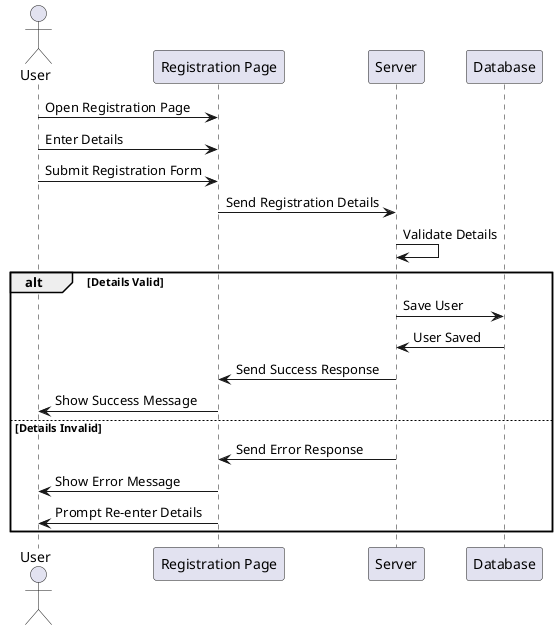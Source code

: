 @startuml
actor User
participant "Registration Page" as RP
participant "Server" as S
participant "Database" as DB

User -> RP: Open Registration Page
User -> RP: Enter Details
User -> RP: Submit Registration Form
RP -> S: Send Registration Details
S -> S: Validate Details
alt Details Valid
  S -> DB: Save User
  DB -> S: User Saved
  S -> RP: Send Success Response
  RP -> User: Show Success Message
else Details Invalid
  S -> RP: Send Error Response
  RP -> User: Show Error Message
  RP -> User: Prompt Re-enter Details
end
@enduml
